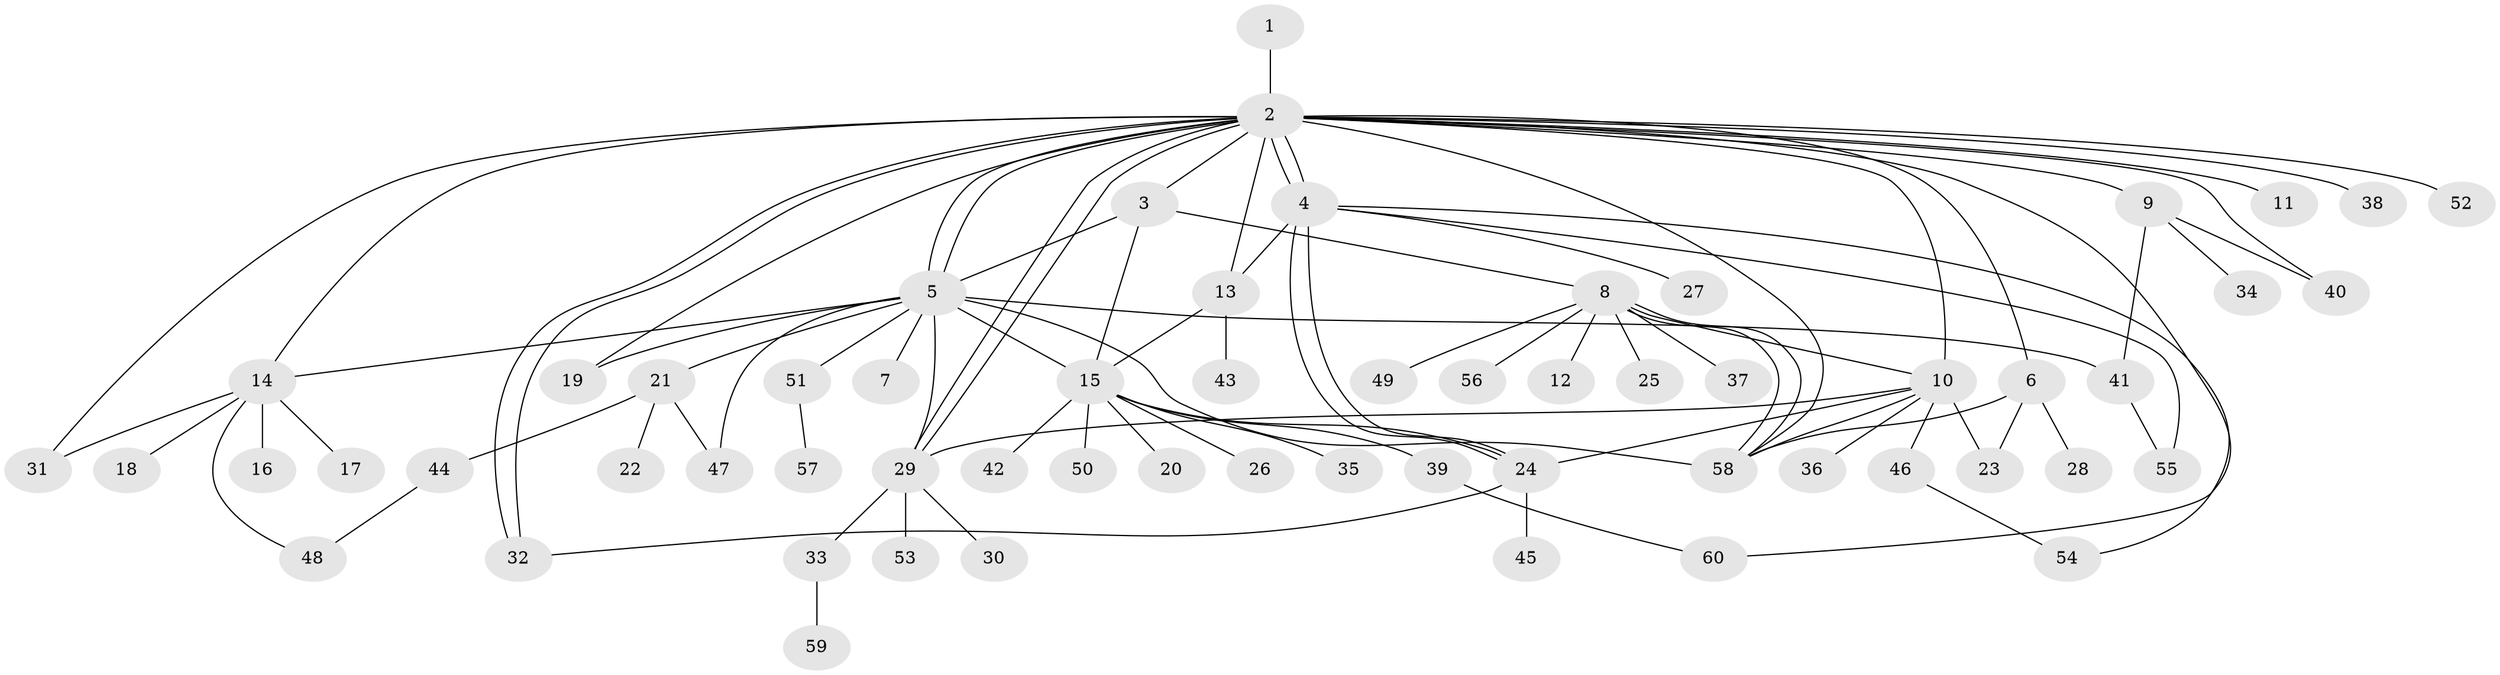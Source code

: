 // coarse degree distribution, {1: 0.5777777777777777, 25: 0.022222222222222223, 3: 0.15555555555555556, 10: 0.022222222222222223, 6: 0.06666666666666667, 7: 0.022222222222222223, 9: 0.022222222222222223, 2: 0.1111111111111111}
// Generated by graph-tools (version 1.1) at 2025/23/03/03/25 07:23:49]
// undirected, 60 vertices, 90 edges
graph export_dot {
graph [start="1"]
  node [color=gray90,style=filled];
  1;
  2;
  3;
  4;
  5;
  6;
  7;
  8;
  9;
  10;
  11;
  12;
  13;
  14;
  15;
  16;
  17;
  18;
  19;
  20;
  21;
  22;
  23;
  24;
  25;
  26;
  27;
  28;
  29;
  30;
  31;
  32;
  33;
  34;
  35;
  36;
  37;
  38;
  39;
  40;
  41;
  42;
  43;
  44;
  45;
  46;
  47;
  48;
  49;
  50;
  51;
  52;
  53;
  54;
  55;
  56;
  57;
  58;
  59;
  60;
  1 -- 2;
  2 -- 3;
  2 -- 4;
  2 -- 4;
  2 -- 5;
  2 -- 5;
  2 -- 6;
  2 -- 9;
  2 -- 10;
  2 -- 11;
  2 -- 13;
  2 -- 14;
  2 -- 19;
  2 -- 29;
  2 -- 29;
  2 -- 31;
  2 -- 32;
  2 -- 32;
  2 -- 38;
  2 -- 40;
  2 -- 52;
  2 -- 58;
  2 -- 60;
  3 -- 5;
  3 -- 8;
  3 -- 15;
  4 -- 13;
  4 -- 24;
  4 -- 24;
  4 -- 27;
  4 -- 54;
  4 -- 55;
  5 -- 7;
  5 -- 14;
  5 -- 15;
  5 -- 19;
  5 -- 21;
  5 -- 29;
  5 -- 41;
  5 -- 47;
  5 -- 51;
  5 -- 58;
  6 -- 23;
  6 -- 28;
  6 -- 58;
  8 -- 10;
  8 -- 12;
  8 -- 25;
  8 -- 37;
  8 -- 49;
  8 -- 56;
  8 -- 58;
  8 -- 58;
  9 -- 34;
  9 -- 40;
  9 -- 41;
  10 -- 23;
  10 -- 24;
  10 -- 29;
  10 -- 36;
  10 -- 46;
  10 -- 58;
  13 -- 15;
  13 -- 43;
  14 -- 16;
  14 -- 17;
  14 -- 18;
  14 -- 31;
  14 -- 48;
  15 -- 20;
  15 -- 24;
  15 -- 26;
  15 -- 35;
  15 -- 39;
  15 -- 42;
  15 -- 50;
  21 -- 22;
  21 -- 44;
  21 -- 47;
  24 -- 32;
  24 -- 45;
  29 -- 30;
  29 -- 33;
  29 -- 53;
  33 -- 59;
  39 -- 60;
  41 -- 55;
  44 -- 48;
  46 -- 54;
  51 -- 57;
}
